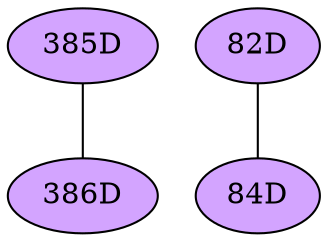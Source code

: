 // The Round Table
graph {
	"385D" [fillcolor="#D3A4FF" style=radial]
	"386D" [fillcolor="#D3A4FF" style=radial]
	"385D" -- "386D" [penwidth=1]
	"82D" [fillcolor="#D3A4FF" style=radial]
	"84D" [fillcolor="#D3A4FF" style=radial]
	"82D" -- "84D" [penwidth=1]
}
